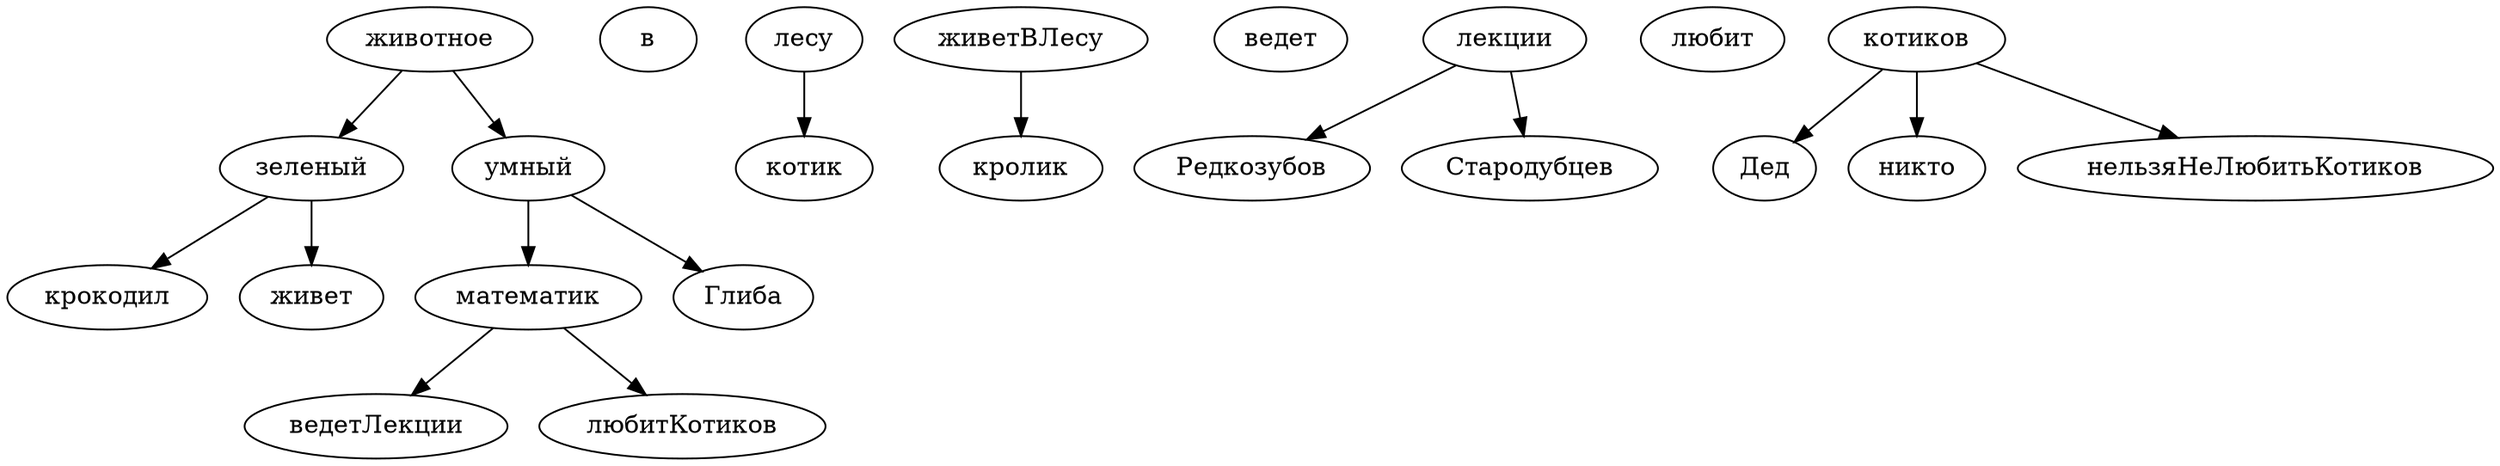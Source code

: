 Digraph{
животное->зеленый
животное->умный
зеленый->крокодил
зеленый->живет в лесу
живетВЛесу->кролик
живет в лесу->котик
умный->математик
умный->Глиба
математик->ведетЛекции
математик->любитКотиков
ведет лекции->Редкозубов
ведет лекции->Стародубцев
любит котиков->Дед
любит котиков->никто,нельзяНеЛюбитьКотиков
}
